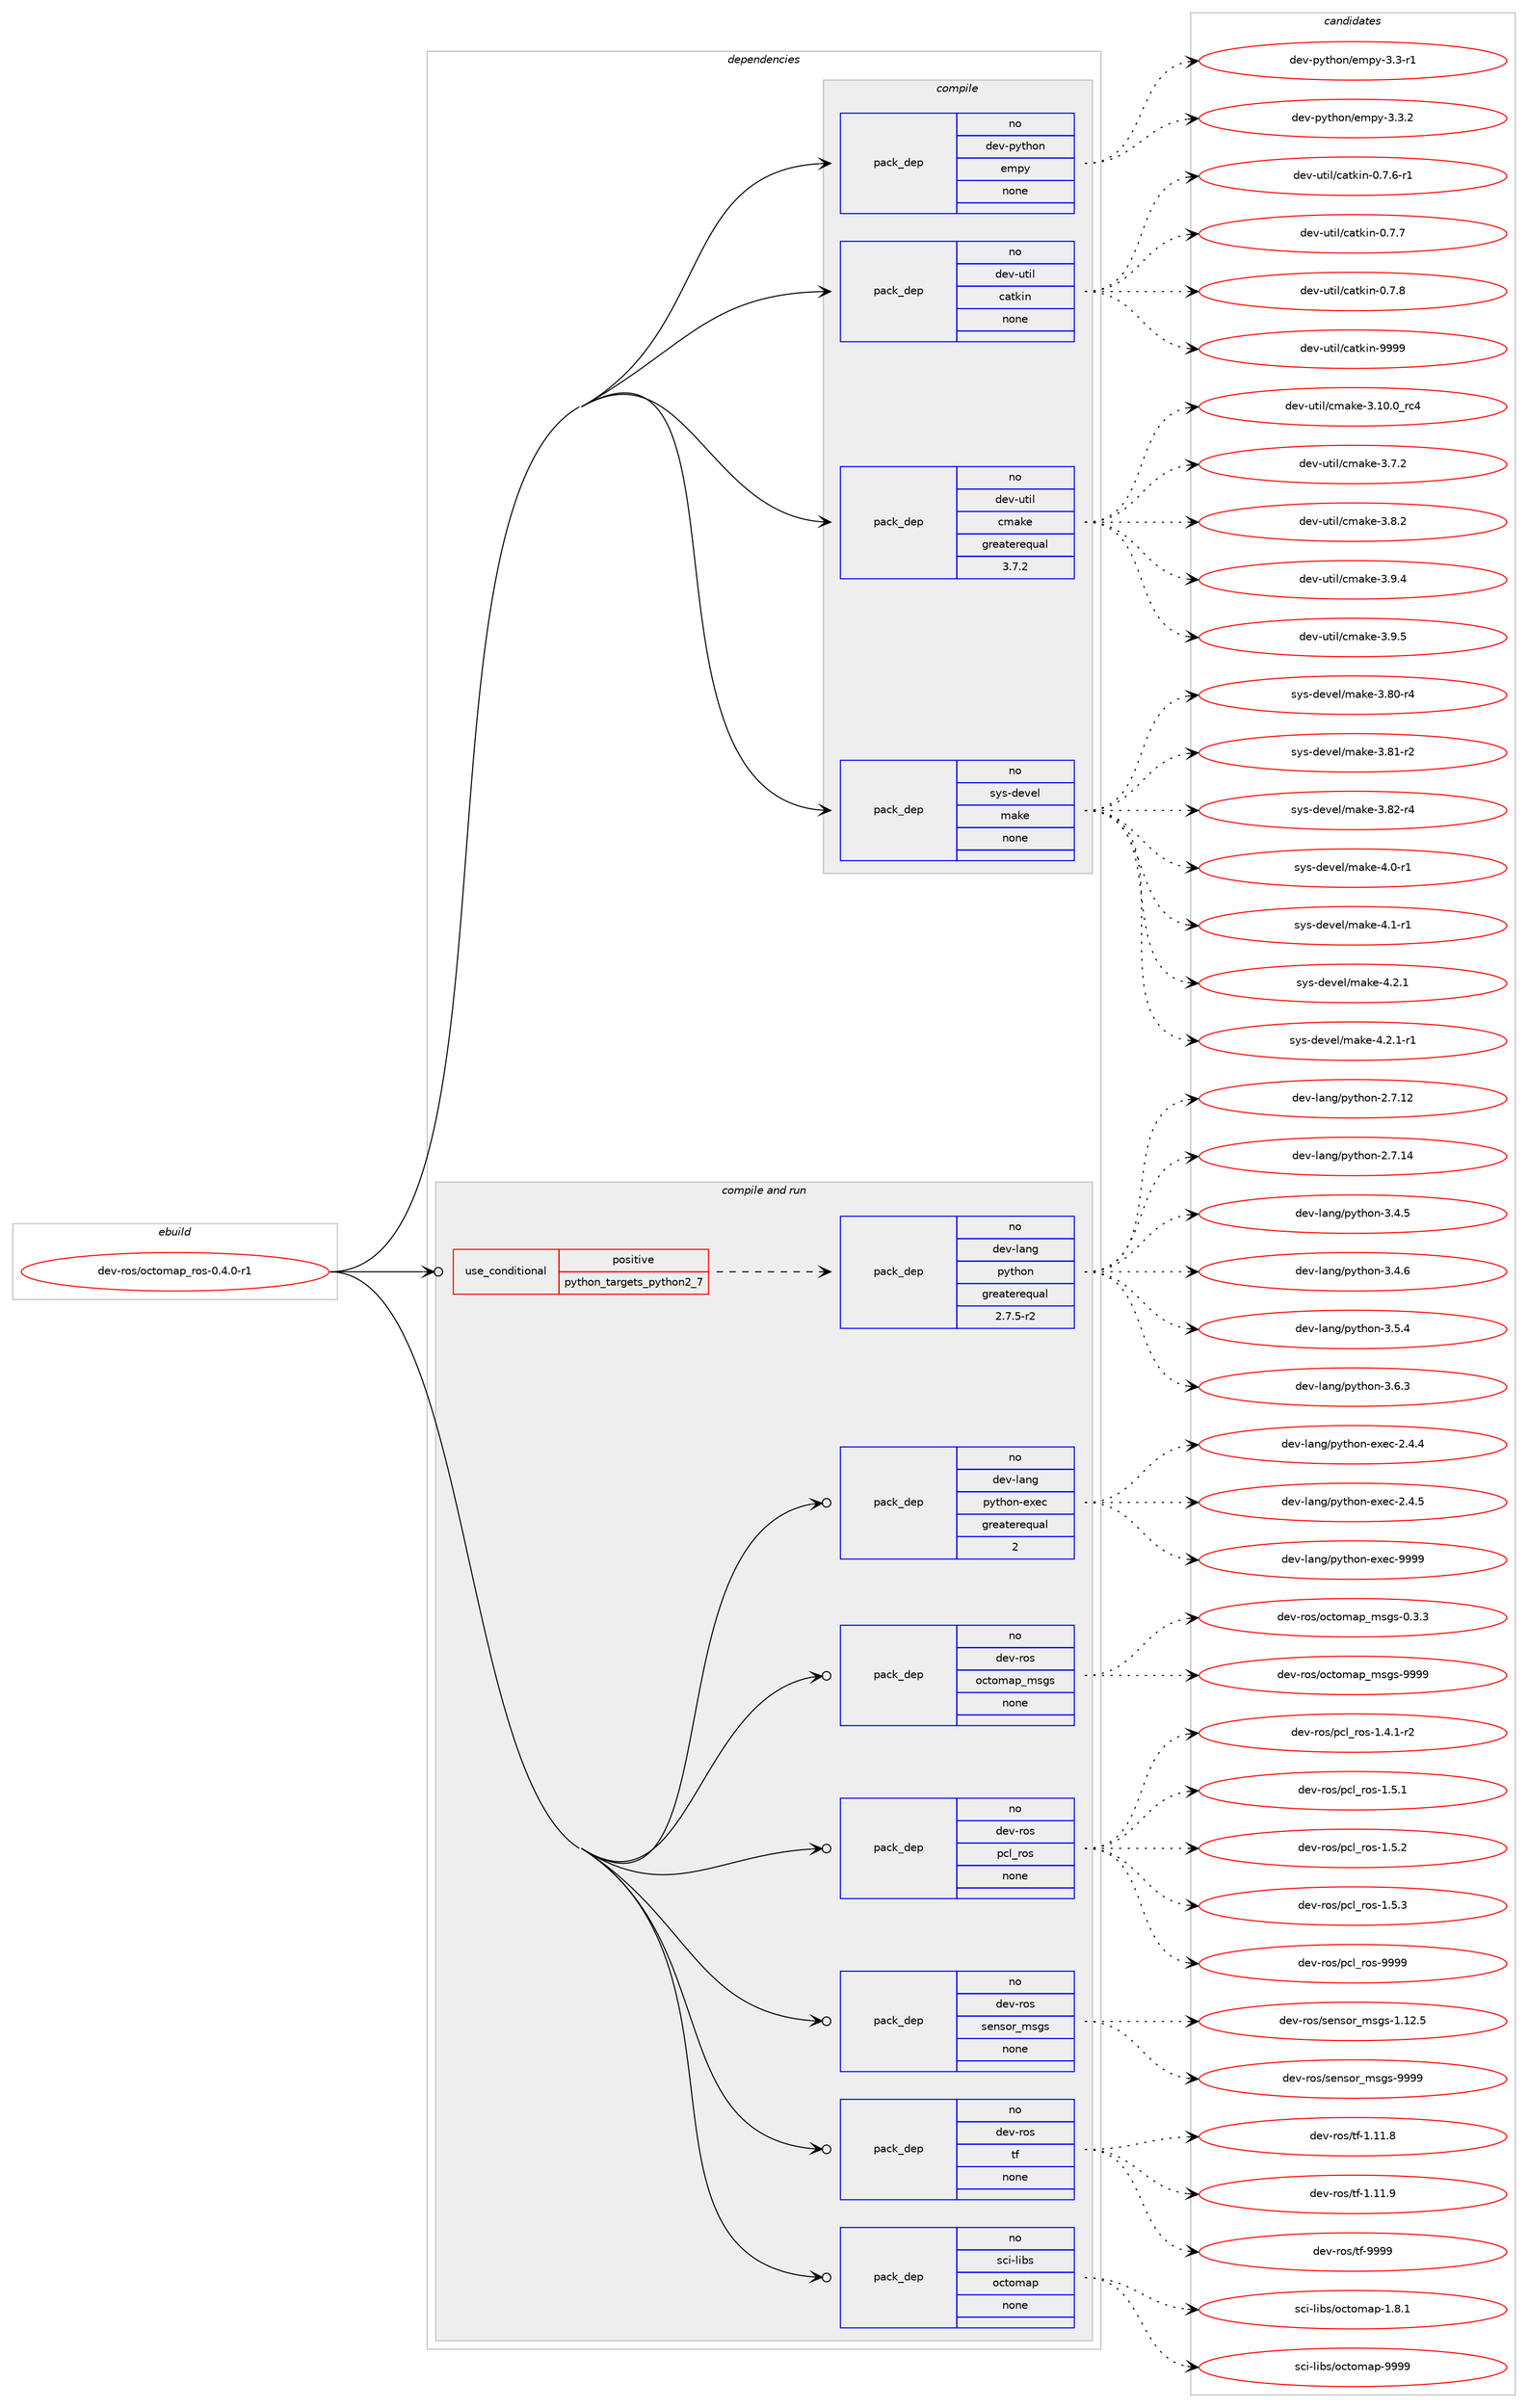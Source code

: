 digraph prolog {

# *************
# Graph options
# *************

newrank=true;
concentrate=true;
compound=true;
graph [rankdir=LR,fontname=Helvetica,fontsize=10,ranksep=1.5];#, ranksep=2.5, nodesep=0.2];
edge  [arrowhead=vee];
node  [fontname=Helvetica,fontsize=10];

# **********
# The ebuild
# **********

subgraph cluster_leftcol {
color=gray;
rank=same;
label=<<i>ebuild</i>>;
id [label="dev-ros/octomap_ros-0.4.0-r1", color=red, width=4, href="../dev-ros/octomap_ros-0.4.0-r1.svg"];
}

# ****************
# The dependencies
# ****************

subgraph cluster_midcol {
color=gray;
label=<<i>dependencies</i>>;
subgraph cluster_compile {
fillcolor="#eeeeee";
style=filled;
label=<<i>compile</i>>;
subgraph pack155860 {
dependency205869 [label=<<TABLE BORDER="0" CELLBORDER="1" CELLSPACING="0" CELLPADDING="4" WIDTH="220"><TR><TD ROWSPAN="6" CELLPADDING="30">pack_dep</TD></TR><TR><TD WIDTH="110">no</TD></TR><TR><TD>dev-python</TD></TR><TR><TD>empy</TD></TR><TR><TD>none</TD></TR><TR><TD></TD></TR></TABLE>>, shape=none, color=blue];
}
id:e -> dependency205869:w [weight=20,style="solid",arrowhead="vee"];
subgraph pack155861 {
dependency205870 [label=<<TABLE BORDER="0" CELLBORDER="1" CELLSPACING="0" CELLPADDING="4" WIDTH="220"><TR><TD ROWSPAN="6" CELLPADDING="30">pack_dep</TD></TR><TR><TD WIDTH="110">no</TD></TR><TR><TD>dev-util</TD></TR><TR><TD>catkin</TD></TR><TR><TD>none</TD></TR><TR><TD></TD></TR></TABLE>>, shape=none, color=blue];
}
id:e -> dependency205870:w [weight=20,style="solid",arrowhead="vee"];
subgraph pack155862 {
dependency205871 [label=<<TABLE BORDER="0" CELLBORDER="1" CELLSPACING="0" CELLPADDING="4" WIDTH="220"><TR><TD ROWSPAN="6" CELLPADDING="30">pack_dep</TD></TR><TR><TD WIDTH="110">no</TD></TR><TR><TD>dev-util</TD></TR><TR><TD>cmake</TD></TR><TR><TD>greaterequal</TD></TR><TR><TD>3.7.2</TD></TR></TABLE>>, shape=none, color=blue];
}
id:e -> dependency205871:w [weight=20,style="solid",arrowhead="vee"];
subgraph pack155863 {
dependency205872 [label=<<TABLE BORDER="0" CELLBORDER="1" CELLSPACING="0" CELLPADDING="4" WIDTH="220"><TR><TD ROWSPAN="6" CELLPADDING="30">pack_dep</TD></TR><TR><TD WIDTH="110">no</TD></TR><TR><TD>sys-devel</TD></TR><TR><TD>make</TD></TR><TR><TD>none</TD></TR><TR><TD></TD></TR></TABLE>>, shape=none, color=blue];
}
id:e -> dependency205872:w [weight=20,style="solid",arrowhead="vee"];
}
subgraph cluster_compileandrun {
fillcolor="#eeeeee";
style=filled;
label=<<i>compile and run</i>>;
subgraph cond46022 {
dependency205873 [label=<<TABLE BORDER="0" CELLBORDER="1" CELLSPACING="0" CELLPADDING="4"><TR><TD ROWSPAN="3" CELLPADDING="10">use_conditional</TD></TR><TR><TD>positive</TD></TR><TR><TD>python_targets_python2_7</TD></TR></TABLE>>, shape=none, color=red];
subgraph pack155864 {
dependency205874 [label=<<TABLE BORDER="0" CELLBORDER="1" CELLSPACING="0" CELLPADDING="4" WIDTH="220"><TR><TD ROWSPAN="6" CELLPADDING="30">pack_dep</TD></TR><TR><TD WIDTH="110">no</TD></TR><TR><TD>dev-lang</TD></TR><TR><TD>python</TD></TR><TR><TD>greaterequal</TD></TR><TR><TD>2.7.5-r2</TD></TR></TABLE>>, shape=none, color=blue];
}
dependency205873:e -> dependency205874:w [weight=20,style="dashed",arrowhead="vee"];
}
id:e -> dependency205873:w [weight=20,style="solid",arrowhead="odotvee"];
subgraph pack155865 {
dependency205875 [label=<<TABLE BORDER="0" CELLBORDER="1" CELLSPACING="0" CELLPADDING="4" WIDTH="220"><TR><TD ROWSPAN="6" CELLPADDING="30">pack_dep</TD></TR><TR><TD WIDTH="110">no</TD></TR><TR><TD>dev-lang</TD></TR><TR><TD>python-exec</TD></TR><TR><TD>greaterequal</TD></TR><TR><TD>2</TD></TR></TABLE>>, shape=none, color=blue];
}
id:e -> dependency205875:w [weight=20,style="solid",arrowhead="odotvee"];
subgraph pack155866 {
dependency205876 [label=<<TABLE BORDER="0" CELLBORDER="1" CELLSPACING="0" CELLPADDING="4" WIDTH="220"><TR><TD ROWSPAN="6" CELLPADDING="30">pack_dep</TD></TR><TR><TD WIDTH="110">no</TD></TR><TR><TD>dev-ros</TD></TR><TR><TD>octomap_msgs</TD></TR><TR><TD>none</TD></TR><TR><TD></TD></TR></TABLE>>, shape=none, color=blue];
}
id:e -> dependency205876:w [weight=20,style="solid",arrowhead="odotvee"];
subgraph pack155867 {
dependency205877 [label=<<TABLE BORDER="0" CELLBORDER="1" CELLSPACING="0" CELLPADDING="4" WIDTH="220"><TR><TD ROWSPAN="6" CELLPADDING="30">pack_dep</TD></TR><TR><TD WIDTH="110">no</TD></TR><TR><TD>dev-ros</TD></TR><TR><TD>pcl_ros</TD></TR><TR><TD>none</TD></TR><TR><TD></TD></TR></TABLE>>, shape=none, color=blue];
}
id:e -> dependency205877:w [weight=20,style="solid",arrowhead="odotvee"];
subgraph pack155868 {
dependency205878 [label=<<TABLE BORDER="0" CELLBORDER="1" CELLSPACING="0" CELLPADDING="4" WIDTH="220"><TR><TD ROWSPAN="6" CELLPADDING="30">pack_dep</TD></TR><TR><TD WIDTH="110">no</TD></TR><TR><TD>dev-ros</TD></TR><TR><TD>sensor_msgs</TD></TR><TR><TD>none</TD></TR><TR><TD></TD></TR></TABLE>>, shape=none, color=blue];
}
id:e -> dependency205878:w [weight=20,style="solid",arrowhead="odotvee"];
subgraph pack155869 {
dependency205879 [label=<<TABLE BORDER="0" CELLBORDER="1" CELLSPACING="0" CELLPADDING="4" WIDTH="220"><TR><TD ROWSPAN="6" CELLPADDING="30">pack_dep</TD></TR><TR><TD WIDTH="110">no</TD></TR><TR><TD>dev-ros</TD></TR><TR><TD>tf</TD></TR><TR><TD>none</TD></TR><TR><TD></TD></TR></TABLE>>, shape=none, color=blue];
}
id:e -> dependency205879:w [weight=20,style="solid",arrowhead="odotvee"];
subgraph pack155870 {
dependency205880 [label=<<TABLE BORDER="0" CELLBORDER="1" CELLSPACING="0" CELLPADDING="4" WIDTH="220"><TR><TD ROWSPAN="6" CELLPADDING="30">pack_dep</TD></TR><TR><TD WIDTH="110">no</TD></TR><TR><TD>sci-libs</TD></TR><TR><TD>octomap</TD></TR><TR><TD>none</TD></TR><TR><TD></TD></TR></TABLE>>, shape=none, color=blue];
}
id:e -> dependency205880:w [weight=20,style="solid",arrowhead="odotvee"];
}
subgraph cluster_run {
fillcolor="#eeeeee";
style=filled;
label=<<i>run</i>>;
}
}

# **************
# The candidates
# **************

subgraph cluster_choices {
rank=same;
color=gray;
label=<<i>candidates</i>>;

subgraph choice155860 {
color=black;
nodesep=1;
choice1001011184511212111610411111047101109112121455146514511449 [label="dev-python/empy-3.3-r1", color=red, width=4,href="../dev-python/empy-3.3-r1.svg"];
choice1001011184511212111610411111047101109112121455146514650 [label="dev-python/empy-3.3.2", color=red, width=4,href="../dev-python/empy-3.3.2.svg"];
dependency205869:e -> choice1001011184511212111610411111047101109112121455146514511449:w [style=dotted,weight="100"];
dependency205869:e -> choice1001011184511212111610411111047101109112121455146514650:w [style=dotted,weight="100"];
}
subgraph choice155861 {
color=black;
nodesep=1;
choice100101118451171161051084799971161071051104548465546544511449 [label="dev-util/catkin-0.7.6-r1", color=red, width=4,href="../dev-util/catkin-0.7.6-r1.svg"];
choice10010111845117116105108479997116107105110454846554655 [label="dev-util/catkin-0.7.7", color=red, width=4,href="../dev-util/catkin-0.7.7.svg"];
choice10010111845117116105108479997116107105110454846554656 [label="dev-util/catkin-0.7.8", color=red, width=4,href="../dev-util/catkin-0.7.8.svg"];
choice100101118451171161051084799971161071051104557575757 [label="dev-util/catkin-9999", color=red, width=4,href="../dev-util/catkin-9999.svg"];
dependency205870:e -> choice100101118451171161051084799971161071051104548465546544511449:w [style=dotted,weight="100"];
dependency205870:e -> choice10010111845117116105108479997116107105110454846554655:w [style=dotted,weight="100"];
dependency205870:e -> choice10010111845117116105108479997116107105110454846554656:w [style=dotted,weight="100"];
dependency205870:e -> choice100101118451171161051084799971161071051104557575757:w [style=dotted,weight="100"];
}
subgraph choice155862 {
color=black;
nodesep=1;
choice1001011184511711610510847991099710710145514649484648951149952 [label="dev-util/cmake-3.10.0_rc4", color=red, width=4,href="../dev-util/cmake-3.10.0_rc4.svg"];
choice10010111845117116105108479910997107101455146554650 [label="dev-util/cmake-3.7.2", color=red, width=4,href="../dev-util/cmake-3.7.2.svg"];
choice10010111845117116105108479910997107101455146564650 [label="dev-util/cmake-3.8.2", color=red, width=4,href="../dev-util/cmake-3.8.2.svg"];
choice10010111845117116105108479910997107101455146574652 [label="dev-util/cmake-3.9.4", color=red, width=4,href="../dev-util/cmake-3.9.4.svg"];
choice10010111845117116105108479910997107101455146574653 [label="dev-util/cmake-3.9.5", color=red, width=4,href="../dev-util/cmake-3.9.5.svg"];
dependency205871:e -> choice1001011184511711610510847991099710710145514649484648951149952:w [style=dotted,weight="100"];
dependency205871:e -> choice10010111845117116105108479910997107101455146554650:w [style=dotted,weight="100"];
dependency205871:e -> choice10010111845117116105108479910997107101455146564650:w [style=dotted,weight="100"];
dependency205871:e -> choice10010111845117116105108479910997107101455146574652:w [style=dotted,weight="100"];
dependency205871:e -> choice10010111845117116105108479910997107101455146574653:w [style=dotted,weight="100"];
}
subgraph choice155863 {
color=black;
nodesep=1;
choice11512111545100101118101108471099710710145514656484511452 [label="sys-devel/make-3.80-r4", color=red, width=4,href="../sys-devel/make-3.80-r4.svg"];
choice11512111545100101118101108471099710710145514656494511450 [label="sys-devel/make-3.81-r2", color=red, width=4,href="../sys-devel/make-3.81-r2.svg"];
choice11512111545100101118101108471099710710145514656504511452 [label="sys-devel/make-3.82-r4", color=red, width=4,href="../sys-devel/make-3.82-r4.svg"];
choice115121115451001011181011084710997107101455246484511449 [label="sys-devel/make-4.0-r1", color=red, width=4,href="../sys-devel/make-4.0-r1.svg"];
choice115121115451001011181011084710997107101455246494511449 [label="sys-devel/make-4.1-r1", color=red, width=4,href="../sys-devel/make-4.1-r1.svg"];
choice115121115451001011181011084710997107101455246504649 [label="sys-devel/make-4.2.1", color=red, width=4,href="../sys-devel/make-4.2.1.svg"];
choice1151211154510010111810110847109971071014552465046494511449 [label="sys-devel/make-4.2.1-r1", color=red, width=4,href="../sys-devel/make-4.2.1-r1.svg"];
dependency205872:e -> choice11512111545100101118101108471099710710145514656484511452:w [style=dotted,weight="100"];
dependency205872:e -> choice11512111545100101118101108471099710710145514656494511450:w [style=dotted,weight="100"];
dependency205872:e -> choice11512111545100101118101108471099710710145514656504511452:w [style=dotted,weight="100"];
dependency205872:e -> choice115121115451001011181011084710997107101455246484511449:w [style=dotted,weight="100"];
dependency205872:e -> choice115121115451001011181011084710997107101455246494511449:w [style=dotted,weight="100"];
dependency205872:e -> choice115121115451001011181011084710997107101455246504649:w [style=dotted,weight="100"];
dependency205872:e -> choice1151211154510010111810110847109971071014552465046494511449:w [style=dotted,weight="100"];
}
subgraph choice155864 {
color=black;
nodesep=1;
choice10010111845108971101034711212111610411111045504655464950 [label="dev-lang/python-2.7.12", color=red, width=4,href="../dev-lang/python-2.7.12.svg"];
choice10010111845108971101034711212111610411111045504655464952 [label="dev-lang/python-2.7.14", color=red, width=4,href="../dev-lang/python-2.7.14.svg"];
choice100101118451089711010347112121116104111110455146524653 [label="dev-lang/python-3.4.5", color=red, width=4,href="../dev-lang/python-3.4.5.svg"];
choice100101118451089711010347112121116104111110455146524654 [label="dev-lang/python-3.4.6", color=red, width=4,href="../dev-lang/python-3.4.6.svg"];
choice100101118451089711010347112121116104111110455146534652 [label="dev-lang/python-3.5.4", color=red, width=4,href="../dev-lang/python-3.5.4.svg"];
choice100101118451089711010347112121116104111110455146544651 [label="dev-lang/python-3.6.3", color=red, width=4,href="../dev-lang/python-3.6.3.svg"];
dependency205874:e -> choice10010111845108971101034711212111610411111045504655464950:w [style=dotted,weight="100"];
dependency205874:e -> choice10010111845108971101034711212111610411111045504655464952:w [style=dotted,weight="100"];
dependency205874:e -> choice100101118451089711010347112121116104111110455146524653:w [style=dotted,weight="100"];
dependency205874:e -> choice100101118451089711010347112121116104111110455146524654:w [style=dotted,weight="100"];
dependency205874:e -> choice100101118451089711010347112121116104111110455146534652:w [style=dotted,weight="100"];
dependency205874:e -> choice100101118451089711010347112121116104111110455146544651:w [style=dotted,weight="100"];
}
subgraph choice155865 {
color=black;
nodesep=1;
choice1001011184510897110103471121211161041111104510112010199455046524652 [label="dev-lang/python-exec-2.4.4", color=red, width=4,href="../dev-lang/python-exec-2.4.4.svg"];
choice1001011184510897110103471121211161041111104510112010199455046524653 [label="dev-lang/python-exec-2.4.5", color=red, width=4,href="../dev-lang/python-exec-2.4.5.svg"];
choice10010111845108971101034711212111610411111045101120101994557575757 [label="dev-lang/python-exec-9999", color=red, width=4,href="../dev-lang/python-exec-9999.svg"];
dependency205875:e -> choice1001011184510897110103471121211161041111104510112010199455046524652:w [style=dotted,weight="100"];
dependency205875:e -> choice1001011184510897110103471121211161041111104510112010199455046524653:w [style=dotted,weight="100"];
dependency205875:e -> choice10010111845108971101034711212111610411111045101120101994557575757:w [style=dotted,weight="100"];
}
subgraph choice155866 {
color=black;
nodesep=1;
choice1001011184511411111547111991161111099711295109115103115454846514651 [label="dev-ros/octomap_msgs-0.3.3", color=red, width=4,href="../dev-ros/octomap_msgs-0.3.3.svg"];
choice10010111845114111115471119911611110997112951091151031154557575757 [label="dev-ros/octomap_msgs-9999", color=red, width=4,href="../dev-ros/octomap_msgs-9999.svg"];
dependency205876:e -> choice1001011184511411111547111991161111099711295109115103115454846514651:w [style=dotted,weight="100"];
dependency205876:e -> choice10010111845114111115471119911611110997112951091151031154557575757:w [style=dotted,weight="100"];
}
subgraph choice155867 {
color=black;
nodesep=1;
choice100101118451141111154711299108951141111154549465246494511450 [label="dev-ros/pcl_ros-1.4.1-r2", color=red, width=4,href="../dev-ros/pcl_ros-1.4.1-r2.svg"];
choice10010111845114111115471129910895114111115454946534649 [label="dev-ros/pcl_ros-1.5.1", color=red, width=4,href="../dev-ros/pcl_ros-1.5.1.svg"];
choice10010111845114111115471129910895114111115454946534650 [label="dev-ros/pcl_ros-1.5.2", color=red, width=4,href="../dev-ros/pcl_ros-1.5.2.svg"];
choice10010111845114111115471129910895114111115454946534651 [label="dev-ros/pcl_ros-1.5.3", color=red, width=4,href="../dev-ros/pcl_ros-1.5.3.svg"];
choice100101118451141111154711299108951141111154557575757 [label="dev-ros/pcl_ros-9999", color=red, width=4,href="../dev-ros/pcl_ros-9999.svg"];
dependency205877:e -> choice100101118451141111154711299108951141111154549465246494511450:w [style=dotted,weight="100"];
dependency205877:e -> choice10010111845114111115471129910895114111115454946534649:w [style=dotted,weight="100"];
dependency205877:e -> choice10010111845114111115471129910895114111115454946534650:w [style=dotted,weight="100"];
dependency205877:e -> choice10010111845114111115471129910895114111115454946534651:w [style=dotted,weight="100"];
dependency205877:e -> choice100101118451141111154711299108951141111154557575757:w [style=dotted,weight="100"];
}
subgraph choice155868 {
color=black;
nodesep=1;
choice10010111845114111115471151011101151111149510911510311545494649504653 [label="dev-ros/sensor_msgs-1.12.5", color=red, width=4,href="../dev-ros/sensor_msgs-1.12.5.svg"];
choice1001011184511411111547115101110115111114951091151031154557575757 [label="dev-ros/sensor_msgs-9999", color=red, width=4,href="../dev-ros/sensor_msgs-9999.svg"];
dependency205878:e -> choice10010111845114111115471151011101151111149510911510311545494649504653:w [style=dotted,weight="100"];
dependency205878:e -> choice1001011184511411111547115101110115111114951091151031154557575757:w [style=dotted,weight="100"];
}
subgraph choice155869 {
color=black;
nodesep=1;
choice100101118451141111154711610245494649494656 [label="dev-ros/tf-1.11.8", color=red, width=4,href="../dev-ros/tf-1.11.8.svg"];
choice100101118451141111154711610245494649494657 [label="dev-ros/tf-1.11.9", color=red, width=4,href="../dev-ros/tf-1.11.9.svg"];
choice10010111845114111115471161024557575757 [label="dev-ros/tf-9999", color=red, width=4,href="../dev-ros/tf-9999.svg"];
dependency205879:e -> choice100101118451141111154711610245494649494656:w [style=dotted,weight="100"];
dependency205879:e -> choice100101118451141111154711610245494649494657:w [style=dotted,weight="100"];
dependency205879:e -> choice10010111845114111115471161024557575757:w [style=dotted,weight="100"];
}
subgraph choice155870 {
color=black;
nodesep=1;
choice115991054510810598115471119911611110997112454946564649 [label="sci-libs/octomap-1.8.1", color=red, width=4,href="../sci-libs/octomap-1.8.1.svg"];
choice1159910545108105981154711199116111109971124557575757 [label="sci-libs/octomap-9999", color=red, width=4,href="../sci-libs/octomap-9999.svg"];
dependency205880:e -> choice115991054510810598115471119911611110997112454946564649:w [style=dotted,weight="100"];
dependency205880:e -> choice1159910545108105981154711199116111109971124557575757:w [style=dotted,weight="100"];
}
}

}
